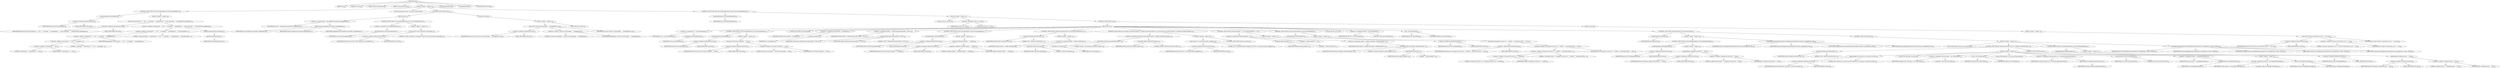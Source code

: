 digraph "find" {  
"485" [label = <(METHOD,find)<SUB>308</SUB>> ]
"54" [label = <(PARAM,this)<SUB>308</SUB>> ]
"486" [label = <(PARAM,Test test)<SUB>308</SUB>> ]
"487" [label = <(PARAM,String packageName)<SUB>308</SUB>> ]
"488" [label = <(PARAM,ClassLoader loader)<SUB>308</SUB>> ]
"489" [label = <(BLOCK,&lt;empty&gt;,&lt;empty&gt;)<SUB>308</SUB>> ]
"490" [label = <(CONTROL_STRUCTURE,if (LOG.isTraceEnabled()),if (LOG.isTraceEnabled()))<SUB>309</SUB>> ]
"491" [label = <(isTraceEnabled,isTraceEnabled())<SUB>309</SUB>> ]
"492" [label = <(&lt;operator&gt;.fieldAccess,ResolverUtil.LOG)<SUB>309</SUB>> ]
"493" [label = <(IDENTIFIER,ResolverUtil,isTraceEnabled())<SUB>309</SUB>> ]
"494" [label = <(FIELD_IDENTIFIER,LOG,LOG)<SUB>309</SUB>> ]
"495" [label = <(BLOCK,&lt;empty&gt;,&lt;empty&gt;)<SUB>309</SUB>> ]
"496" [label = <(trace,trace(&quot;Searching for: &quot; + test + &quot; in package: &quot; + packageName + &quot; using classloader: &quot; + loader.getClass().getName()))<SUB>310</SUB>> ]
"497" [label = <(&lt;operator&gt;.fieldAccess,ResolverUtil.LOG)<SUB>310</SUB>> ]
"498" [label = <(IDENTIFIER,ResolverUtil,trace(&quot;Searching for: &quot; + test + &quot; in package: &quot; + packageName + &quot; using classloader: &quot; + loader.getClass().getName()))<SUB>310</SUB>> ]
"499" [label = <(FIELD_IDENTIFIER,LOG,LOG)<SUB>310</SUB>> ]
"500" [label = <(&lt;operator&gt;.addition,&quot;Searching for: &quot; + test + &quot; in package: &quot; + packageName + &quot; using classloader: &quot; + loader.getClass().getName())<SUB>310</SUB>> ]
"501" [label = <(&lt;operator&gt;.addition,&quot;Searching for: &quot; + test + &quot; in package: &quot; + packageName + &quot; using classloader: &quot;)<SUB>310</SUB>> ]
"502" [label = <(&lt;operator&gt;.addition,&quot;Searching for: &quot; + test + &quot; in package: &quot; + packageName)<SUB>310</SUB>> ]
"503" [label = <(&lt;operator&gt;.addition,&quot;Searching for: &quot; + test + &quot; in package: &quot;)<SUB>310</SUB>> ]
"504" [label = <(&lt;operator&gt;.addition,&quot;Searching for: &quot; + test)<SUB>310</SUB>> ]
"505" [label = <(LITERAL,&quot;Searching for: &quot;,&quot;Searching for: &quot; + test)<SUB>310</SUB>> ]
"506" [label = <(IDENTIFIER,test,&quot;Searching for: &quot; + test)<SUB>310</SUB>> ]
"507" [label = <(LITERAL,&quot; in package: &quot;,&quot;Searching for: &quot; + test + &quot; in package: &quot;)<SUB>310</SUB>> ]
"508" [label = <(IDENTIFIER,packageName,&quot;Searching for: &quot; + test + &quot; in package: &quot; + packageName)<SUB>310</SUB>> ]
"509" [label = <(LITERAL,&quot; using classloader: &quot;,&quot;Searching for: &quot; + test + &quot; in package: &quot; + packageName + &quot; using classloader: &quot;)<SUB>310</SUB>> ]
"510" [label = <(getName,loader.getClass().getName())<SUB>311</SUB>> ]
"511" [label = <(getClass,loader.getClass())<SUB>311</SUB>> ]
"512" [label = <(IDENTIFIER,loader,loader.getClass())<SUB>311</SUB>> ]
"513" [label = <(LOCAL,Enumeration&lt;URL&gt; urls: java.util.Enumeration)> ]
"514" [label = <(CONTROL_STRUCTURE,try,try)<SUB>315</SUB>> ]
"515" [label = <(BLOCK,try,try)<SUB>315</SUB>> ]
"516" [label = <(&lt;operator&gt;.assignment,urls = this.getResources(loader, packageName))<SUB>316</SUB>> ]
"517" [label = <(IDENTIFIER,urls,urls = this.getResources(loader, packageName))<SUB>316</SUB>> ]
"518" [label = <(getResources,this.getResources(loader, packageName))<SUB>316</SUB>> ]
"53" [label = <(IDENTIFIER,this,this.getResources(loader, packageName))<SUB>316</SUB>> ]
"519" [label = <(IDENTIFIER,loader,this.getResources(loader, packageName))<SUB>316</SUB>> ]
"520" [label = <(IDENTIFIER,packageName,this.getResources(loader, packageName))<SUB>316</SUB>> ]
"521" [label = <(CONTROL_STRUCTURE,if (!urls.hasMoreElements()),if (!urls.hasMoreElements()))<SUB>317</SUB>> ]
"522" [label = <(&lt;operator&gt;.logicalNot,!urls.hasMoreElements())<SUB>317</SUB>> ]
"523" [label = <(hasMoreElements,urls.hasMoreElements())<SUB>317</SUB>> ]
"524" [label = <(IDENTIFIER,urls,urls.hasMoreElements())<SUB>317</SUB>> ]
"525" [label = <(BLOCK,&lt;empty&gt;,&lt;empty&gt;)<SUB>317</SUB>> ]
"526" [label = <(trace,trace(&quot;No URLs returned by classloader&quot;))<SUB>318</SUB>> ]
"527" [label = <(&lt;operator&gt;.fieldAccess,ResolverUtil.LOG)<SUB>318</SUB>> ]
"528" [label = <(IDENTIFIER,ResolverUtil,trace(&quot;No URLs returned by classloader&quot;))<SUB>318</SUB>> ]
"529" [label = <(FIELD_IDENTIFIER,LOG,LOG)<SUB>318</SUB>> ]
"530" [label = <(LITERAL,&quot;No URLs returned by classloader&quot;,trace(&quot;No URLs returned by classloader&quot;))<SUB>318</SUB>> ]
"531" [label = <(BLOCK,catch,catch)> ]
"532" [label = <(BLOCK,&lt;empty&gt;,&lt;empty&gt;)<SUB>320</SUB>> ]
"533" [label = <(warn,warn(&quot;Could not read package: &quot; + packageName, ioe))<SUB>321</SUB>> ]
"534" [label = <(&lt;operator&gt;.fieldAccess,ResolverUtil.LOG)<SUB>321</SUB>> ]
"535" [label = <(IDENTIFIER,ResolverUtil,warn(&quot;Could not read package: &quot; + packageName, ioe))<SUB>321</SUB>> ]
"536" [label = <(FIELD_IDENTIFIER,LOG,LOG)<SUB>321</SUB>> ]
"537" [label = <(&lt;operator&gt;.addition,&quot;Could not read package: &quot; + packageName)<SUB>321</SUB>> ]
"538" [label = <(LITERAL,&quot;Could not read package: &quot;,&quot;Could not read package: &quot; + packageName)<SUB>321</SUB>> ]
"539" [label = <(IDENTIFIER,packageName,&quot;Could not read package: &quot; + packageName)<SUB>321</SUB>> ]
"540" [label = <(IDENTIFIER,ioe,warn(&quot;Could not read package: &quot; + packageName, ioe))<SUB>321</SUB>> ]
"541" [label = <(RETURN,return;,return;)<SUB>322</SUB>> ]
"542" [label = <(CONTROL_STRUCTURE,while (urls.hasMoreElements()),while (urls.hasMoreElements()))<SUB>325</SUB>> ]
"543" [label = <(hasMoreElements,urls.hasMoreElements())<SUB>325</SUB>> ]
"544" [label = <(IDENTIFIER,urls,urls.hasMoreElements())<SUB>325</SUB>> ]
"545" [label = <(BLOCK,&lt;empty&gt;,&lt;empty&gt;)<SUB>325</SUB>> ]
"546" [label = <(LOCAL,URL url: java.net.URL)> ]
"547" [label = <(&lt;operator&gt;.assignment,URL url = null)<SUB>326</SUB>> ]
"548" [label = <(IDENTIFIER,url,URL url = null)<SUB>326</SUB>> ]
"549" [label = <(LITERAL,null,URL url = null)<SUB>326</SUB>> ]
"550" [label = <(CONTROL_STRUCTURE,try,try)<SUB>327</SUB>> ]
"551" [label = <(BLOCK,try,try)<SUB>327</SUB>> ]
"552" [label = <(&lt;operator&gt;.assignment,url = urls.nextElement())<SUB>328</SUB>> ]
"553" [label = <(IDENTIFIER,url,url = urls.nextElement())<SUB>328</SUB>> ]
"554" [label = <(nextElement,urls.nextElement())<SUB>328</SUB>> ]
"555" [label = <(IDENTIFIER,urls,urls.nextElement())<SUB>328</SUB>> ]
"556" [label = <(CONTROL_STRUCTURE,if (LOG.isTraceEnabled()),if (LOG.isTraceEnabled()))<SUB>329</SUB>> ]
"557" [label = <(isTraceEnabled,isTraceEnabled())<SUB>329</SUB>> ]
"558" [label = <(&lt;operator&gt;.fieldAccess,ResolverUtil.LOG)<SUB>329</SUB>> ]
"559" [label = <(IDENTIFIER,ResolverUtil,isTraceEnabled())<SUB>329</SUB>> ]
"560" [label = <(FIELD_IDENTIFIER,LOG,LOG)<SUB>329</SUB>> ]
"561" [label = <(BLOCK,&lt;empty&gt;,&lt;empty&gt;)<SUB>329</SUB>> ]
"562" [label = <(trace,trace(&quot;URL from classloader: &quot; + url))<SUB>330</SUB>> ]
"563" [label = <(&lt;operator&gt;.fieldAccess,ResolverUtil.LOG)<SUB>330</SUB>> ]
"564" [label = <(IDENTIFIER,ResolverUtil,trace(&quot;URL from classloader: &quot; + url))<SUB>330</SUB>> ]
"565" [label = <(FIELD_IDENTIFIER,LOG,LOG)<SUB>330</SUB>> ]
"566" [label = <(&lt;operator&gt;.addition,&quot;URL from classloader: &quot; + url)<SUB>330</SUB>> ]
"567" [label = <(LITERAL,&quot;URL from classloader: &quot;,&quot;URL from classloader: &quot; + url)<SUB>330</SUB>> ]
"568" [label = <(IDENTIFIER,url,&quot;URL from classloader: &quot; + url)<SUB>330</SUB>> ]
"569" [label = <(LOCAL,String urlPath: java.lang.String)> ]
"570" [label = <(&lt;operator&gt;.assignment,String urlPath = url.getFile())<SUB>333</SUB>> ]
"571" [label = <(IDENTIFIER,urlPath,String urlPath = url.getFile())<SUB>333</SUB>> ]
"572" [label = <(getFile,url.getFile())<SUB>333</SUB>> ]
"573" [label = <(IDENTIFIER,url,url.getFile())<SUB>333</SUB>> ]
"574" [label = <(&lt;operator&gt;.assignment,urlPath = URLDecoder.decode(urlPath, &quot;UTF-8&quot;))<SUB>334</SUB>> ]
"575" [label = <(IDENTIFIER,urlPath,urlPath = URLDecoder.decode(urlPath, &quot;UTF-8&quot;))<SUB>334</SUB>> ]
"576" [label = <(decode,URLDecoder.decode(urlPath, &quot;UTF-8&quot;))<SUB>334</SUB>> ]
"577" [label = <(IDENTIFIER,URLDecoder,URLDecoder.decode(urlPath, &quot;UTF-8&quot;))<SUB>334</SUB>> ]
"578" [label = <(IDENTIFIER,urlPath,URLDecoder.decode(urlPath, &quot;UTF-8&quot;))<SUB>334</SUB>> ]
"579" [label = <(LITERAL,&quot;UTF-8&quot;,URLDecoder.decode(urlPath, &quot;UTF-8&quot;))<SUB>334</SUB>> ]
"580" [label = <(CONTROL_STRUCTURE,if (LOG.isTraceEnabled()),if (LOG.isTraceEnabled()))<SUB>335</SUB>> ]
"581" [label = <(isTraceEnabled,isTraceEnabled())<SUB>335</SUB>> ]
"582" [label = <(&lt;operator&gt;.fieldAccess,ResolverUtil.LOG)<SUB>335</SUB>> ]
"583" [label = <(IDENTIFIER,ResolverUtil,isTraceEnabled())<SUB>335</SUB>> ]
"584" [label = <(FIELD_IDENTIFIER,LOG,LOG)<SUB>335</SUB>> ]
"585" [label = <(BLOCK,&lt;empty&gt;,&lt;empty&gt;)<SUB>335</SUB>> ]
"586" [label = <(trace,trace(&quot;Decoded urlPath: &quot; + urlPath))<SUB>336</SUB>> ]
"587" [label = <(&lt;operator&gt;.fieldAccess,ResolverUtil.LOG)<SUB>336</SUB>> ]
"588" [label = <(IDENTIFIER,ResolverUtil,trace(&quot;Decoded urlPath: &quot; + urlPath))<SUB>336</SUB>> ]
"589" [label = <(FIELD_IDENTIFIER,LOG,LOG)<SUB>336</SUB>> ]
"590" [label = <(&lt;operator&gt;.addition,&quot;Decoded urlPath: &quot; + urlPath)<SUB>336</SUB>> ]
"591" [label = <(LITERAL,&quot;Decoded urlPath: &quot;,&quot;Decoded urlPath: &quot; + urlPath)<SUB>336</SUB>> ]
"592" [label = <(IDENTIFIER,urlPath,&quot;Decoded urlPath: &quot; + urlPath)<SUB>336</SUB>> ]
"593" [label = <(CONTROL_STRUCTURE,if (urlPath.startsWith(&quot;file:&quot;)),if (urlPath.startsWith(&quot;file:&quot;)))<SUB>340</SUB>> ]
"594" [label = <(startsWith,urlPath.startsWith(&quot;file:&quot;))<SUB>340</SUB>> ]
"595" [label = <(IDENTIFIER,urlPath,urlPath.startsWith(&quot;file:&quot;))<SUB>340</SUB>> ]
"596" [label = <(LITERAL,&quot;file:&quot;,urlPath.startsWith(&quot;file:&quot;))<SUB>340</SUB>> ]
"597" [label = <(BLOCK,&lt;empty&gt;,&lt;empty&gt;)<SUB>340</SUB>> ]
"598" [label = <(&lt;operator&gt;.assignment,urlPath = urlPath.substring(5))<SUB>341</SUB>> ]
"599" [label = <(IDENTIFIER,urlPath,urlPath = urlPath.substring(5))<SUB>341</SUB>> ]
"600" [label = <(substring,urlPath.substring(5))<SUB>341</SUB>> ]
"601" [label = <(IDENTIFIER,urlPath,urlPath.substring(5))<SUB>341</SUB>> ]
"602" [label = <(LITERAL,5,urlPath.substring(5))<SUB>341</SUB>> ]
"603" [label = <(CONTROL_STRUCTURE,if (url.toString().startsWith(&quot;bundle:&quot;) || urlPath.startsWith(&quot;bundle:&quot;)),if (url.toString().startsWith(&quot;bundle:&quot;) || urlPath.startsWith(&quot;bundle:&quot;)))<SUB>345</SUB>> ]
"604" [label = <(&lt;operator&gt;.logicalOr,url.toString().startsWith(&quot;bundle:&quot;) || urlPath.startsWith(&quot;bundle:&quot;))<SUB>345</SUB>> ]
"605" [label = <(startsWith,url.toString().startsWith(&quot;bundle:&quot;))<SUB>345</SUB>> ]
"606" [label = <(toString,url.toString())<SUB>345</SUB>> ]
"607" [label = <(IDENTIFIER,url,url.toString())<SUB>345</SUB>> ]
"608" [label = <(LITERAL,&quot;bundle:&quot;,url.toString().startsWith(&quot;bundle:&quot;))<SUB>345</SUB>> ]
"609" [label = <(startsWith,urlPath.startsWith(&quot;bundle:&quot;))<SUB>345</SUB>> ]
"610" [label = <(IDENTIFIER,urlPath,urlPath.startsWith(&quot;bundle:&quot;))<SUB>345</SUB>> ]
"611" [label = <(LITERAL,&quot;bundle:&quot;,urlPath.startsWith(&quot;bundle:&quot;))<SUB>345</SUB>> ]
"612" [label = <(BLOCK,&lt;empty&gt;,&lt;empty&gt;)<SUB>345</SUB>> ]
"613" [label = <(trace,trace(&quot;It's a virtual osgi bundle, skipping&quot;))<SUB>346</SUB>> ]
"614" [label = <(&lt;operator&gt;.fieldAccess,ResolverUtil.LOG)<SUB>346</SUB>> ]
"615" [label = <(IDENTIFIER,ResolverUtil,trace(&quot;It's a virtual osgi bundle, skipping&quot;))<SUB>346</SUB>> ]
"616" [label = <(FIELD_IDENTIFIER,LOG,LOG)<SUB>346</SUB>> ]
"617" [label = <(LITERAL,&quot;It's a virtual osgi bundle, skipping&quot;,trace(&quot;It's a virtual osgi bundle, skipping&quot;))<SUB>346</SUB>> ]
"618" [label = <(CONTROL_STRUCTURE,continue;,continue;)<SUB>347</SUB>> ]
"619" [label = <(CONTROL_STRUCTURE,if (urlPath.indexOf('!') &gt; 0),if (urlPath.indexOf('!') &gt; 0))<SUB>351</SUB>> ]
"620" [label = <(&lt;operator&gt;.greaterThan,urlPath.indexOf('!') &gt; 0)<SUB>351</SUB>> ]
"621" [label = <(indexOf,urlPath.indexOf('!'))<SUB>351</SUB>> ]
"622" [label = <(IDENTIFIER,urlPath,urlPath.indexOf('!'))<SUB>351</SUB>> ]
"623" [label = <(LITERAL,'!',urlPath.indexOf('!'))<SUB>351</SUB>> ]
"624" [label = <(LITERAL,0,urlPath.indexOf('!') &gt; 0)<SUB>351</SUB>> ]
"625" [label = <(BLOCK,&lt;empty&gt;,&lt;empty&gt;)<SUB>351</SUB>> ]
"626" [label = <(&lt;operator&gt;.assignment,urlPath = urlPath.substring(0, urlPath.indexOf('!')))<SUB>352</SUB>> ]
"627" [label = <(IDENTIFIER,urlPath,urlPath = urlPath.substring(0, urlPath.indexOf('!')))<SUB>352</SUB>> ]
"628" [label = <(substring,urlPath.substring(0, urlPath.indexOf('!')))<SUB>352</SUB>> ]
"629" [label = <(IDENTIFIER,urlPath,urlPath.substring(0, urlPath.indexOf('!')))<SUB>352</SUB>> ]
"630" [label = <(LITERAL,0,urlPath.substring(0, urlPath.indexOf('!')))<SUB>352</SUB>> ]
"631" [label = <(indexOf,urlPath.indexOf('!'))<SUB>352</SUB>> ]
"632" [label = <(IDENTIFIER,urlPath,urlPath.indexOf('!'))<SUB>352</SUB>> ]
"633" [label = <(LITERAL,'!',urlPath.indexOf('!'))<SUB>352</SUB>> ]
"634" [label = <(CONTROL_STRUCTURE,if (LOG.isTraceEnabled()),if (LOG.isTraceEnabled()))<SUB>355</SUB>> ]
"635" [label = <(isTraceEnabled,isTraceEnabled())<SUB>355</SUB>> ]
"636" [label = <(&lt;operator&gt;.fieldAccess,ResolverUtil.LOG)<SUB>355</SUB>> ]
"637" [label = <(IDENTIFIER,ResolverUtil,isTraceEnabled())<SUB>355</SUB>> ]
"638" [label = <(FIELD_IDENTIFIER,LOG,LOG)<SUB>355</SUB>> ]
"639" [label = <(BLOCK,&lt;empty&gt;,&lt;empty&gt;)<SUB>355</SUB>> ]
"640" [label = <(trace,trace(&quot;Scanning for classes in [&quot; + urlPath + &quot;] matching criteria: &quot; + test))<SUB>356</SUB>> ]
"641" [label = <(&lt;operator&gt;.fieldAccess,ResolverUtil.LOG)<SUB>356</SUB>> ]
"642" [label = <(IDENTIFIER,ResolverUtil,trace(&quot;Scanning for classes in [&quot; + urlPath + &quot;] matching criteria: &quot; + test))<SUB>356</SUB>> ]
"643" [label = <(FIELD_IDENTIFIER,LOG,LOG)<SUB>356</SUB>> ]
"644" [label = <(&lt;operator&gt;.addition,&quot;Scanning for classes in [&quot; + urlPath + &quot;] matching criteria: &quot; + test)<SUB>356</SUB>> ]
"645" [label = <(&lt;operator&gt;.addition,&quot;Scanning for classes in [&quot; + urlPath + &quot;] matching criteria: &quot;)<SUB>356</SUB>> ]
"646" [label = <(&lt;operator&gt;.addition,&quot;Scanning for classes in [&quot; + urlPath)<SUB>356</SUB>> ]
"647" [label = <(LITERAL,&quot;Scanning for classes in [&quot;,&quot;Scanning for classes in [&quot; + urlPath)<SUB>356</SUB>> ]
"648" [label = <(IDENTIFIER,urlPath,&quot;Scanning for classes in [&quot; + urlPath)<SUB>356</SUB>> ]
"649" [label = <(LITERAL,&quot;] matching criteria: &quot;,&quot;Scanning for classes in [&quot; + urlPath + &quot;] matching criteria: &quot;)<SUB>356</SUB>> ]
"650" [label = <(IDENTIFIER,test,&quot;Scanning for classes in [&quot; + urlPath + &quot;] matching criteria: &quot; + test)<SUB>356</SUB>> ]
"56" [label = <(LOCAL,File file: java.io.File)> ]
"651" [label = <(&lt;operator&gt;.assignment,File file = new File(urlPath))<SUB>359</SUB>> ]
"652" [label = <(IDENTIFIER,file,File file = new File(urlPath))<SUB>359</SUB>> ]
"653" [label = <(&lt;operator&gt;.alloc,new File(urlPath))<SUB>359</SUB>> ]
"654" [label = <(&lt;init&gt;,new File(urlPath))<SUB>359</SUB>> ]
"55" [label = <(IDENTIFIER,file,new File(urlPath))<SUB>359</SUB>> ]
"655" [label = <(IDENTIFIER,urlPath,new File(urlPath))<SUB>359</SUB>> ]
"656" [label = <(CONTROL_STRUCTURE,if (file.isDirectory()),if (file.isDirectory()))<SUB>360</SUB>> ]
"657" [label = <(isDirectory,file.isDirectory())<SUB>360</SUB>> ]
"658" [label = <(IDENTIFIER,file,file.isDirectory())<SUB>360</SUB>> ]
"659" [label = <(BLOCK,&lt;empty&gt;,&lt;empty&gt;)<SUB>360</SUB>> ]
"660" [label = <(CONTROL_STRUCTURE,if (LOG.isDebugEnabled()),if (LOG.isDebugEnabled()))<SUB>361</SUB>> ]
"661" [label = <(isDebugEnabled,isDebugEnabled())<SUB>361</SUB>> ]
"662" [label = <(&lt;operator&gt;.fieldAccess,ResolverUtil.LOG)<SUB>361</SUB>> ]
"663" [label = <(IDENTIFIER,ResolverUtil,isDebugEnabled())<SUB>361</SUB>> ]
"664" [label = <(FIELD_IDENTIFIER,LOG,LOG)<SUB>361</SUB>> ]
"665" [label = <(BLOCK,&lt;empty&gt;,&lt;empty&gt;)<SUB>361</SUB>> ]
"666" [label = <(debug,debug(&quot;Loading from directory: &quot; + file))<SUB>362</SUB>> ]
"667" [label = <(&lt;operator&gt;.fieldAccess,ResolverUtil.LOG)<SUB>362</SUB>> ]
"668" [label = <(IDENTIFIER,ResolverUtil,debug(&quot;Loading from directory: &quot; + file))<SUB>362</SUB>> ]
"669" [label = <(FIELD_IDENTIFIER,LOG,LOG)<SUB>362</SUB>> ]
"670" [label = <(&lt;operator&gt;.addition,&quot;Loading from directory: &quot; + file)<SUB>362</SUB>> ]
"671" [label = <(LITERAL,&quot;Loading from directory: &quot;,&quot;Loading from directory: &quot; + file)<SUB>362</SUB>> ]
"672" [label = <(IDENTIFIER,file,&quot;Loading from directory: &quot; + file)<SUB>362</SUB>> ]
"673" [label = <(loadImplementationsInDirectory,this.loadImplementationsInDirectory(test, packageName, file))<SUB>364</SUB>> ]
"57" [label = <(IDENTIFIER,this,this.loadImplementationsInDirectory(test, packageName, file))<SUB>364</SUB>> ]
"674" [label = <(IDENTIFIER,test,this.loadImplementationsInDirectory(test, packageName, file))<SUB>364</SUB>> ]
"675" [label = <(IDENTIFIER,packageName,this.loadImplementationsInDirectory(test, packageName, file))<SUB>364</SUB>> ]
"676" [label = <(IDENTIFIER,file,this.loadImplementationsInDirectory(test, packageName, file))<SUB>364</SUB>> ]
"677" [label = <(CONTROL_STRUCTURE,else,else)<SUB>365</SUB>> ]
"678" [label = <(BLOCK,&lt;empty&gt;,&lt;empty&gt;)<SUB>365</SUB>> ]
"61" [label = <(LOCAL,InputStream stream: java.io.InputStream)> ]
"679" [label = <(CONTROL_STRUCTURE,if (urlPath.startsWith(&quot;http:&quot;)),if (urlPath.startsWith(&quot;http:&quot;)))<SUB>367</SUB>> ]
"680" [label = <(startsWith,urlPath.startsWith(&quot;http:&quot;))<SUB>367</SUB>> ]
"681" [label = <(IDENTIFIER,urlPath,urlPath.startsWith(&quot;http:&quot;))<SUB>367</SUB>> ]
"682" [label = <(LITERAL,&quot;http:&quot;,urlPath.startsWith(&quot;http:&quot;))<SUB>367</SUB>> ]
"683" [label = <(BLOCK,&lt;empty&gt;,&lt;empty&gt;)<SUB>367</SUB>> ]
"684" [label = <(debug,debug(&quot;The current jar is accessed via http&quot;))<SUB>369</SUB>> ]
"685" [label = <(&lt;operator&gt;.fieldAccess,ResolverUtil.LOG)<SUB>369</SUB>> ]
"686" [label = <(IDENTIFIER,ResolverUtil,debug(&quot;The current jar is accessed via http&quot;))<SUB>369</SUB>> ]
"687" [label = <(FIELD_IDENTIFIER,LOG,LOG)<SUB>369</SUB>> ]
"688" [label = <(LITERAL,&quot;The current jar is accessed via http&quot;,debug(&quot;The current jar is accessed via http&quot;))<SUB>369</SUB>> ]
"59" [label = <(LOCAL,URL urlStream: java.net.URL)> ]
"689" [label = <(&lt;operator&gt;.assignment,URL urlStream = new URL(urlPath))<SUB>370</SUB>> ]
"690" [label = <(IDENTIFIER,urlStream,URL urlStream = new URL(urlPath))<SUB>370</SUB>> ]
"691" [label = <(&lt;operator&gt;.alloc,new URL(urlPath))<SUB>370</SUB>> ]
"692" [label = <(&lt;init&gt;,new URL(urlPath))<SUB>370</SUB>> ]
"58" [label = <(IDENTIFIER,urlStream,new URL(urlPath))<SUB>370</SUB>> ]
"693" [label = <(IDENTIFIER,urlPath,new URL(urlPath))<SUB>370</SUB>> ]
"694" [label = <(LOCAL,URLConnection con: java.net.URLConnection)> ]
"695" [label = <(&lt;operator&gt;.assignment,URLConnection con = urlStream.openConnection())<SUB>371</SUB>> ]
"696" [label = <(IDENTIFIER,con,URLConnection con = urlStream.openConnection())<SUB>371</SUB>> ]
"697" [label = <(openConnection,urlStream.openConnection())<SUB>371</SUB>> ]
"698" [label = <(IDENTIFIER,urlStream,urlStream.openConnection())<SUB>371</SUB>> ]
"699" [label = <(setUseCaches,con.setUseCaches(false))<SUB>373</SUB>> ]
"700" [label = <(IDENTIFIER,con,con.setUseCaches(false))<SUB>373</SUB>> ]
"701" [label = <(LITERAL,false,con.setUseCaches(false))<SUB>373</SUB>> ]
"702" [label = <(&lt;operator&gt;.assignment,stream = con.getInputStream())<SUB>374</SUB>> ]
"703" [label = <(IDENTIFIER,stream,stream = con.getInputStream())<SUB>374</SUB>> ]
"704" [label = <(getInputStream,con.getInputStream())<SUB>374</SUB>> ]
"705" [label = <(IDENTIFIER,con,con.getInputStream())<SUB>374</SUB>> ]
"706" [label = <(CONTROL_STRUCTURE,else,else)<SUB>375</SUB>> ]
"707" [label = <(BLOCK,&lt;empty&gt;,&lt;empty&gt;)<SUB>375</SUB>> ]
"708" [label = <(&lt;operator&gt;.assignment,stream = new FileInputStream(file))<SUB>376</SUB>> ]
"709" [label = <(IDENTIFIER,stream,stream = new FileInputStream(file))<SUB>376</SUB>> ]
"710" [label = <(&lt;operator&gt;.alloc,new FileInputStream(file))<SUB>376</SUB>> ]
"711" [label = <(&lt;init&gt;,new FileInputStream(file))<SUB>376</SUB>> ]
"60" [label = <(IDENTIFIER,stream,new FileInputStream(file))<SUB>376</SUB>> ]
"712" [label = <(IDENTIFIER,file,new FileInputStream(file))<SUB>376</SUB>> ]
"713" [label = <(CONTROL_STRUCTURE,if (LOG.isDebugEnabled()),if (LOG.isDebugEnabled()))<SUB>379</SUB>> ]
"714" [label = <(isDebugEnabled,isDebugEnabled())<SUB>379</SUB>> ]
"715" [label = <(&lt;operator&gt;.fieldAccess,ResolverUtil.LOG)<SUB>379</SUB>> ]
"716" [label = <(IDENTIFIER,ResolverUtil,isDebugEnabled())<SUB>379</SUB>> ]
"717" [label = <(FIELD_IDENTIFIER,LOG,LOG)<SUB>379</SUB>> ]
"718" [label = <(BLOCK,&lt;empty&gt;,&lt;empty&gt;)<SUB>379</SUB>> ]
"719" [label = <(debug,debug(&quot;Loading from jar: &quot; + file))<SUB>380</SUB>> ]
"720" [label = <(&lt;operator&gt;.fieldAccess,ResolverUtil.LOG)<SUB>380</SUB>> ]
"721" [label = <(IDENTIFIER,ResolverUtil,debug(&quot;Loading from jar: &quot; + file))<SUB>380</SUB>> ]
"722" [label = <(FIELD_IDENTIFIER,LOG,LOG)<SUB>380</SUB>> ]
"723" [label = <(&lt;operator&gt;.addition,&quot;Loading from jar: &quot; + file)<SUB>380</SUB>> ]
"724" [label = <(LITERAL,&quot;Loading from jar: &quot;,&quot;Loading from jar: &quot; + file)<SUB>380</SUB>> ]
"725" [label = <(IDENTIFIER,file,&quot;Loading from jar: &quot; + file)<SUB>380</SUB>> ]
"726" [label = <(loadImplementationsInJar,this.loadImplementationsInJar(test, packageName, stream, urlPath))<SUB>382</SUB>> ]
"62" [label = <(IDENTIFIER,this,this.loadImplementationsInJar(test, packageName, stream, urlPath))<SUB>382</SUB>> ]
"727" [label = <(IDENTIFIER,test,this.loadImplementationsInJar(test, packageName, stream, urlPath))<SUB>382</SUB>> ]
"728" [label = <(IDENTIFIER,packageName,this.loadImplementationsInJar(test, packageName, stream, urlPath))<SUB>382</SUB>> ]
"729" [label = <(IDENTIFIER,stream,this.loadImplementationsInJar(test, packageName, stream, urlPath))<SUB>382</SUB>> ]
"730" [label = <(IDENTIFIER,urlPath,this.loadImplementationsInJar(test, packageName, stream, urlPath))<SUB>382</SUB>> ]
"731" [label = <(BLOCK,catch,catch)> ]
"732" [label = <(BLOCK,&lt;empty&gt;,&lt;empty&gt;)<SUB>384</SUB>> ]
"733" [label = <(warn,warn(&quot;Could not read entries in url: &quot; + url, ioe))<SUB>385</SUB>> ]
"734" [label = <(&lt;operator&gt;.fieldAccess,ResolverUtil.LOG)<SUB>385</SUB>> ]
"735" [label = <(IDENTIFIER,ResolverUtil,warn(&quot;Could not read entries in url: &quot; + url, ioe))<SUB>385</SUB>> ]
"736" [label = <(FIELD_IDENTIFIER,LOG,LOG)<SUB>385</SUB>> ]
"737" [label = <(&lt;operator&gt;.addition,&quot;Could not read entries in url: &quot; + url)<SUB>385</SUB>> ]
"738" [label = <(LITERAL,&quot;Could not read entries in url: &quot;,&quot;Could not read entries in url: &quot; + url)<SUB>385</SUB>> ]
"739" [label = <(IDENTIFIER,url,&quot;Could not read entries in url: &quot; + url)<SUB>385</SUB>> ]
"740" [label = <(IDENTIFIER,ioe,warn(&quot;Could not read entries in url: &quot; + url, ioe))<SUB>385</SUB>> ]
"741" [label = <(MODIFIER,PROTECTED)> ]
"742" [label = <(MODIFIER,VIRTUAL)> ]
"743" [label = <(METHOD_RETURN,void)<SUB>308</SUB>> ]
  "485" -> "54" 
  "485" -> "486" 
  "485" -> "487" 
  "485" -> "488" 
  "485" -> "489" 
  "485" -> "741" 
  "485" -> "742" 
  "485" -> "743" 
  "489" -> "490" 
  "489" -> "513" 
  "489" -> "514" 
  "489" -> "542" 
  "490" -> "491" 
  "490" -> "495" 
  "491" -> "492" 
  "492" -> "493" 
  "492" -> "494" 
  "495" -> "496" 
  "496" -> "497" 
  "496" -> "500" 
  "497" -> "498" 
  "497" -> "499" 
  "500" -> "501" 
  "500" -> "510" 
  "501" -> "502" 
  "501" -> "509" 
  "502" -> "503" 
  "502" -> "508" 
  "503" -> "504" 
  "503" -> "507" 
  "504" -> "505" 
  "504" -> "506" 
  "510" -> "511" 
  "511" -> "512" 
  "514" -> "515" 
  "514" -> "531" 
  "515" -> "516" 
  "515" -> "521" 
  "516" -> "517" 
  "516" -> "518" 
  "518" -> "53" 
  "518" -> "519" 
  "518" -> "520" 
  "521" -> "522" 
  "521" -> "525" 
  "522" -> "523" 
  "523" -> "524" 
  "525" -> "526" 
  "526" -> "527" 
  "526" -> "530" 
  "527" -> "528" 
  "527" -> "529" 
  "531" -> "532" 
  "532" -> "533" 
  "532" -> "541" 
  "533" -> "534" 
  "533" -> "537" 
  "533" -> "540" 
  "534" -> "535" 
  "534" -> "536" 
  "537" -> "538" 
  "537" -> "539" 
  "542" -> "543" 
  "542" -> "545" 
  "543" -> "544" 
  "545" -> "546" 
  "545" -> "547" 
  "545" -> "550" 
  "547" -> "548" 
  "547" -> "549" 
  "550" -> "551" 
  "550" -> "731" 
  "551" -> "552" 
  "551" -> "556" 
  "551" -> "569" 
  "551" -> "570" 
  "551" -> "574" 
  "551" -> "580" 
  "551" -> "593" 
  "551" -> "603" 
  "551" -> "619" 
  "551" -> "634" 
  "551" -> "56" 
  "551" -> "651" 
  "551" -> "654" 
  "551" -> "656" 
  "552" -> "553" 
  "552" -> "554" 
  "554" -> "555" 
  "556" -> "557" 
  "556" -> "561" 
  "557" -> "558" 
  "558" -> "559" 
  "558" -> "560" 
  "561" -> "562" 
  "562" -> "563" 
  "562" -> "566" 
  "563" -> "564" 
  "563" -> "565" 
  "566" -> "567" 
  "566" -> "568" 
  "570" -> "571" 
  "570" -> "572" 
  "572" -> "573" 
  "574" -> "575" 
  "574" -> "576" 
  "576" -> "577" 
  "576" -> "578" 
  "576" -> "579" 
  "580" -> "581" 
  "580" -> "585" 
  "581" -> "582" 
  "582" -> "583" 
  "582" -> "584" 
  "585" -> "586" 
  "586" -> "587" 
  "586" -> "590" 
  "587" -> "588" 
  "587" -> "589" 
  "590" -> "591" 
  "590" -> "592" 
  "593" -> "594" 
  "593" -> "597" 
  "594" -> "595" 
  "594" -> "596" 
  "597" -> "598" 
  "598" -> "599" 
  "598" -> "600" 
  "600" -> "601" 
  "600" -> "602" 
  "603" -> "604" 
  "603" -> "612" 
  "604" -> "605" 
  "604" -> "609" 
  "605" -> "606" 
  "605" -> "608" 
  "606" -> "607" 
  "609" -> "610" 
  "609" -> "611" 
  "612" -> "613" 
  "612" -> "618" 
  "613" -> "614" 
  "613" -> "617" 
  "614" -> "615" 
  "614" -> "616" 
  "619" -> "620" 
  "619" -> "625" 
  "620" -> "621" 
  "620" -> "624" 
  "621" -> "622" 
  "621" -> "623" 
  "625" -> "626" 
  "626" -> "627" 
  "626" -> "628" 
  "628" -> "629" 
  "628" -> "630" 
  "628" -> "631" 
  "631" -> "632" 
  "631" -> "633" 
  "634" -> "635" 
  "634" -> "639" 
  "635" -> "636" 
  "636" -> "637" 
  "636" -> "638" 
  "639" -> "640" 
  "640" -> "641" 
  "640" -> "644" 
  "641" -> "642" 
  "641" -> "643" 
  "644" -> "645" 
  "644" -> "650" 
  "645" -> "646" 
  "645" -> "649" 
  "646" -> "647" 
  "646" -> "648" 
  "651" -> "652" 
  "651" -> "653" 
  "654" -> "55" 
  "654" -> "655" 
  "656" -> "657" 
  "656" -> "659" 
  "656" -> "677" 
  "657" -> "658" 
  "659" -> "660" 
  "659" -> "673" 
  "660" -> "661" 
  "660" -> "665" 
  "661" -> "662" 
  "662" -> "663" 
  "662" -> "664" 
  "665" -> "666" 
  "666" -> "667" 
  "666" -> "670" 
  "667" -> "668" 
  "667" -> "669" 
  "670" -> "671" 
  "670" -> "672" 
  "673" -> "57" 
  "673" -> "674" 
  "673" -> "675" 
  "673" -> "676" 
  "677" -> "678" 
  "678" -> "61" 
  "678" -> "679" 
  "678" -> "713" 
  "678" -> "726" 
  "679" -> "680" 
  "679" -> "683" 
  "679" -> "706" 
  "680" -> "681" 
  "680" -> "682" 
  "683" -> "684" 
  "683" -> "59" 
  "683" -> "689" 
  "683" -> "692" 
  "683" -> "694" 
  "683" -> "695" 
  "683" -> "699" 
  "683" -> "702" 
  "684" -> "685" 
  "684" -> "688" 
  "685" -> "686" 
  "685" -> "687" 
  "689" -> "690" 
  "689" -> "691" 
  "692" -> "58" 
  "692" -> "693" 
  "695" -> "696" 
  "695" -> "697" 
  "697" -> "698" 
  "699" -> "700" 
  "699" -> "701" 
  "702" -> "703" 
  "702" -> "704" 
  "704" -> "705" 
  "706" -> "707" 
  "707" -> "708" 
  "707" -> "711" 
  "708" -> "709" 
  "708" -> "710" 
  "711" -> "60" 
  "711" -> "712" 
  "713" -> "714" 
  "713" -> "718" 
  "714" -> "715" 
  "715" -> "716" 
  "715" -> "717" 
  "718" -> "719" 
  "719" -> "720" 
  "719" -> "723" 
  "720" -> "721" 
  "720" -> "722" 
  "723" -> "724" 
  "723" -> "725" 
  "726" -> "62" 
  "726" -> "727" 
  "726" -> "728" 
  "726" -> "729" 
  "726" -> "730" 
  "731" -> "732" 
  "732" -> "733" 
  "733" -> "734" 
  "733" -> "737" 
  "733" -> "740" 
  "734" -> "735" 
  "734" -> "736" 
  "737" -> "738" 
  "737" -> "739" 
}
